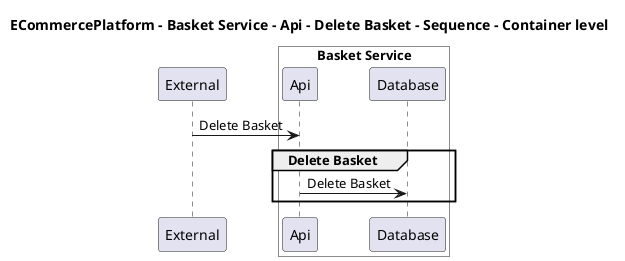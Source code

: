 @startuml

title ECommercePlatform - Basket Service - Api - Delete Basket - Sequence - Container level

participant "External" as C4InterFlow.SoftwareSystems.ExternalSystem

box "Basket Service" #White
    participant "Api" as ECommercePlatform.SoftwareSystems.BasketService.Containers.Api
    participant "Database" as ECommercePlatform.SoftwareSystems.BasketService.Containers.Database
end box


C4InterFlow.SoftwareSystems.ExternalSystem -> ECommercePlatform.SoftwareSystems.BasketService.Containers.Api : Delete Basket
group Delete Basket
ECommercePlatform.SoftwareSystems.BasketService.Containers.Api -> ECommercePlatform.SoftwareSystems.BasketService.Containers.Database : Delete Basket
end


@enduml
